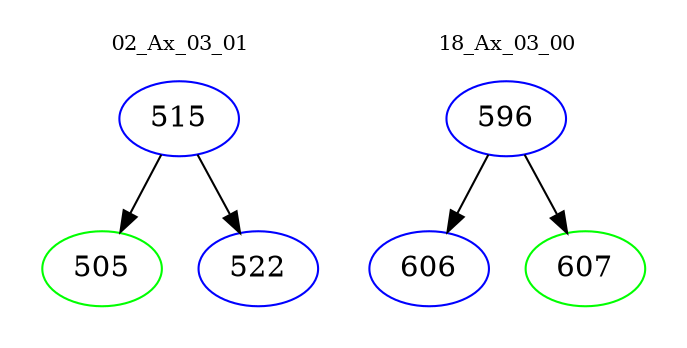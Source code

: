 digraph{
subgraph cluster_0 {
color = white
label = "02_Ax_03_01";
fontsize=10;
T0_515 [label="515", color="blue"]
T0_515 -> T0_505 [color="black"]
T0_505 [label="505", color="green"]
T0_515 -> T0_522 [color="black"]
T0_522 [label="522", color="blue"]
}
subgraph cluster_1 {
color = white
label = "18_Ax_03_00";
fontsize=10;
T1_596 [label="596", color="blue"]
T1_596 -> T1_606 [color="black"]
T1_606 [label="606", color="blue"]
T1_596 -> T1_607 [color="black"]
T1_607 [label="607", color="green"]
}
}
